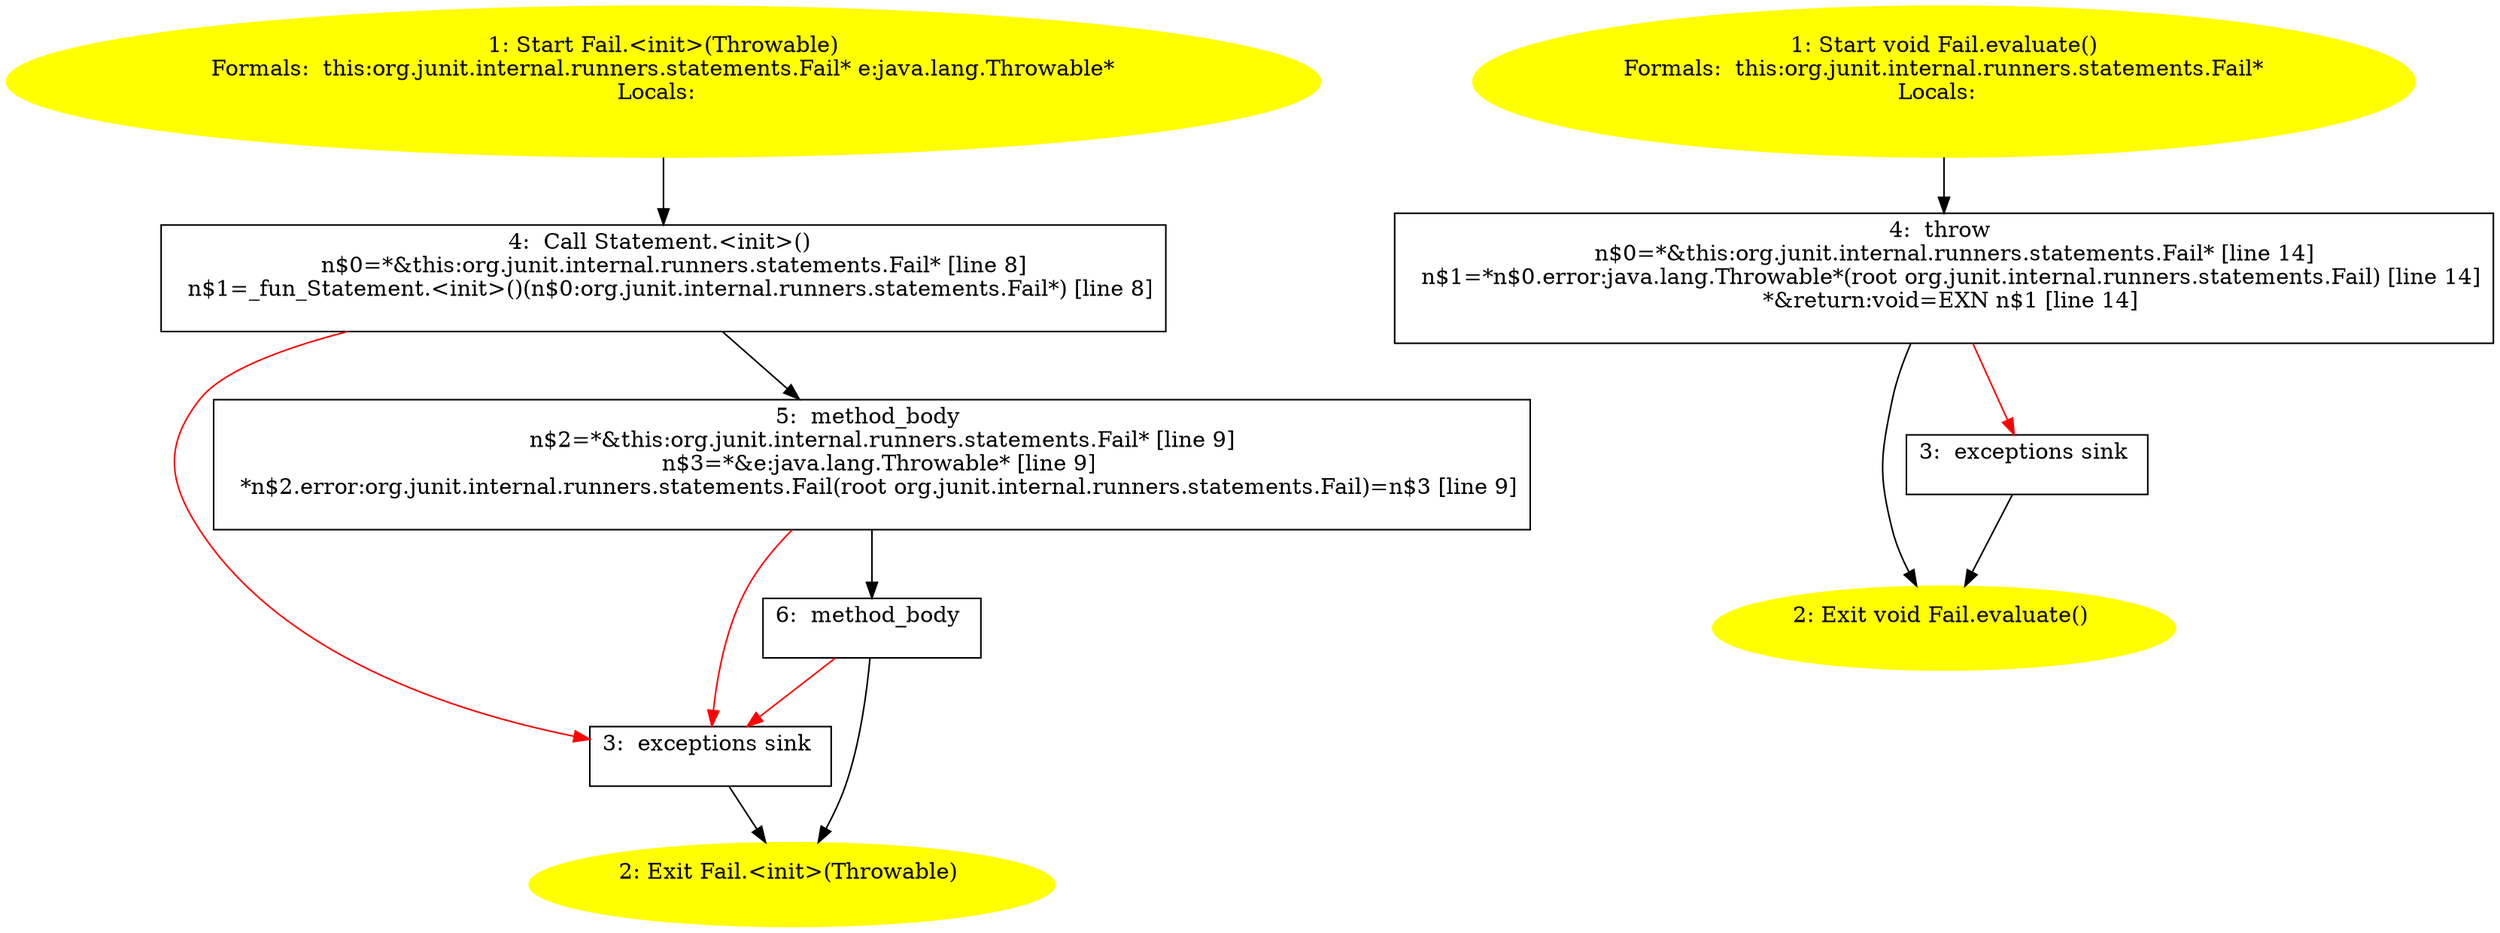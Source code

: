 /* @generated */
digraph cfg {
"org.junit.internal.runners.statements.Fail.<init>(java.lang.Throwable).811d73b3020162388a0efc60747ea56b_1" [label="1: Start Fail.<init>(Throwable)\nFormals:  this:org.junit.internal.runners.statements.Fail* e:java.lang.Throwable*\nLocals:  \n  " color=yellow style=filled]
	

	 "org.junit.internal.runners.statements.Fail.<init>(java.lang.Throwable).811d73b3020162388a0efc60747ea56b_1" -> "org.junit.internal.runners.statements.Fail.<init>(java.lang.Throwable).811d73b3020162388a0efc60747ea56b_4" ;
"org.junit.internal.runners.statements.Fail.<init>(java.lang.Throwable).811d73b3020162388a0efc60747ea56b_2" [label="2: Exit Fail.<init>(Throwable) \n  " color=yellow style=filled]
	

"org.junit.internal.runners.statements.Fail.<init>(java.lang.Throwable).811d73b3020162388a0efc60747ea56b_3" [label="3:  exceptions sink \n  " shape="box"]
	

	 "org.junit.internal.runners.statements.Fail.<init>(java.lang.Throwable).811d73b3020162388a0efc60747ea56b_3" -> "org.junit.internal.runners.statements.Fail.<init>(java.lang.Throwable).811d73b3020162388a0efc60747ea56b_2" ;
"org.junit.internal.runners.statements.Fail.<init>(java.lang.Throwable).811d73b3020162388a0efc60747ea56b_4" [label="4:  Call Statement.<init>() \n   n$0=*&this:org.junit.internal.runners.statements.Fail* [line 8]\n  n$1=_fun_Statement.<init>()(n$0:org.junit.internal.runners.statements.Fail*) [line 8]\n " shape="box"]
	

	 "org.junit.internal.runners.statements.Fail.<init>(java.lang.Throwable).811d73b3020162388a0efc60747ea56b_4" -> "org.junit.internal.runners.statements.Fail.<init>(java.lang.Throwable).811d73b3020162388a0efc60747ea56b_5" ;
	 "org.junit.internal.runners.statements.Fail.<init>(java.lang.Throwable).811d73b3020162388a0efc60747ea56b_4" -> "org.junit.internal.runners.statements.Fail.<init>(java.lang.Throwable).811d73b3020162388a0efc60747ea56b_3" [color="red" ];
"org.junit.internal.runners.statements.Fail.<init>(java.lang.Throwable).811d73b3020162388a0efc60747ea56b_5" [label="5:  method_body \n   n$2=*&this:org.junit.internal.runners.statements.Fail* [line 9]\n  n$3=*&e:java.lang.Throwable* [line 9]\n  *n$2.error:org.junit.internal.runners.statements.Fail(root org.junit.internal.runners.statements.Fail)=n$3 [line 9]\n " shape="box"]
	

	 "org.junit.internal.runners.statements.Fail.<init>(java.lang.Throwable).811d73b3020162388a0efc60747ea56b_5" -> "org.junit.internal.runners.statements.Fail.<init>(java.lang.Throwable).811d73b3020162388a0efc60747ea56b_6" ;
	 "org.junit.internal.runners.statements.Fail.<init>(java.lang.Throwable).811d73b3020162388a0efc60747ea56b_5" -> "org.junit.internal.runners.statements.Fail.<init>(java.lang.Throwable).811d73b3020162388a0efc60747ea56b_3" [color="red" ];
"org.junit.internal.runners.statements.Fail.<init>(java.lang.Throwable).811d73b3020162388a0efc60747ea56b_6" [label="6:  method_body \n  " shape="box"]
	

	 "org.junit.internal.runners.statements.Fail.<init>(java.lang.Throwable).811d73b3020162388a0efc60747ea56b_6" -> "org.junit.internal.runners.statements.Fail.<init>(java.lang.Throwable).811d73b3020162388a0efc60747ea56b_2" ;
	 "org.junit.internal.runners.statements.Fail.<init>(java.lang.Throwable).811d73b3020162388a0efc60747ea56b_6" -> "org.junit.internal.runners.statements.Fail.<init>(java.lang.Throwable).811d73b3020162388a0efc60747ea56b_3" [color="red" ];
"org.junit.internal.runners.statements.Fail.evaluate():void.7a516f92b0d7bf52694c13e434e454d3_1" [label="1: Start void Fail.evaluate()\nFormals:  this:org.junit.internal.runners.statements.Fail*\nLocals:  \n  " color=yellow style=filled]
	

	 "org.junit.internal.runners.statements.Fail.evaluate():void.7a516f92b0d7bf52694c13e434e454d3_1" -> "org.junit.internal.runners.statements.Fail.evaluate():void.7a516f92b0d7bf52694c13e434e454d3_4" ;
"org.junit.internal.runners.statements.Fail.evaluate():void.7a516f92b0d7bf52694c13e434e454d3_2" [label="2: Exit void Fail.evaluate() \n  " color=yellow style=filled]
	

"org.junit.internal.runners.statements.Fail.evaluate():void.7a516f92b0d7bf52694c13e434e454d3_3" [label="3:  exceptions sink \n  " shape="box"]
	

	 "org.junit.internal.runners.statements.Fail.evaluate():void.7a516f92b0d7bf52694c13e434e454d3_3" -> "org.junit.internal.runners.statements.Fail.evaluate():void.7a516f92b0d7bf52694c13e434e454d3_2" ;
"org.junit.internal.runners.statements.Fail.evaluate():void.7a516f92b0d7bf52694c13e434e454d3_4" [label="4:  throw \n   n$0=*&this:org.junit.internal.runners.statements.Fail* [line 14]\n  n$1=*n$0.error:java.lang.Throwable*(root org.junit.internal.runners.statements.Fail) [line 14]\n  *&return:void=EXN n$1 [line 14]\n " shape="box"]
	

	 "org.junit.internal.runners.statements.Fail.evaluate():void.7a516f92b0d7bf52694c13e434e454d3_4" -> "org.junit.internal.runners.statements.Fail.evaluate():void.7a516f92b0d7bf52694c13e434e454d3_2" ;
	 "org.junit.internal.runners.statements.Fail.evaluate():void.7a516f92b0d7bf52694c13e434e454d3_4" -> "org.junit.internal.runners.statements.Fail.evaluate():void.7a516f92b0d7bf52694c13e434e454d3_3" [color="red" ];
}
